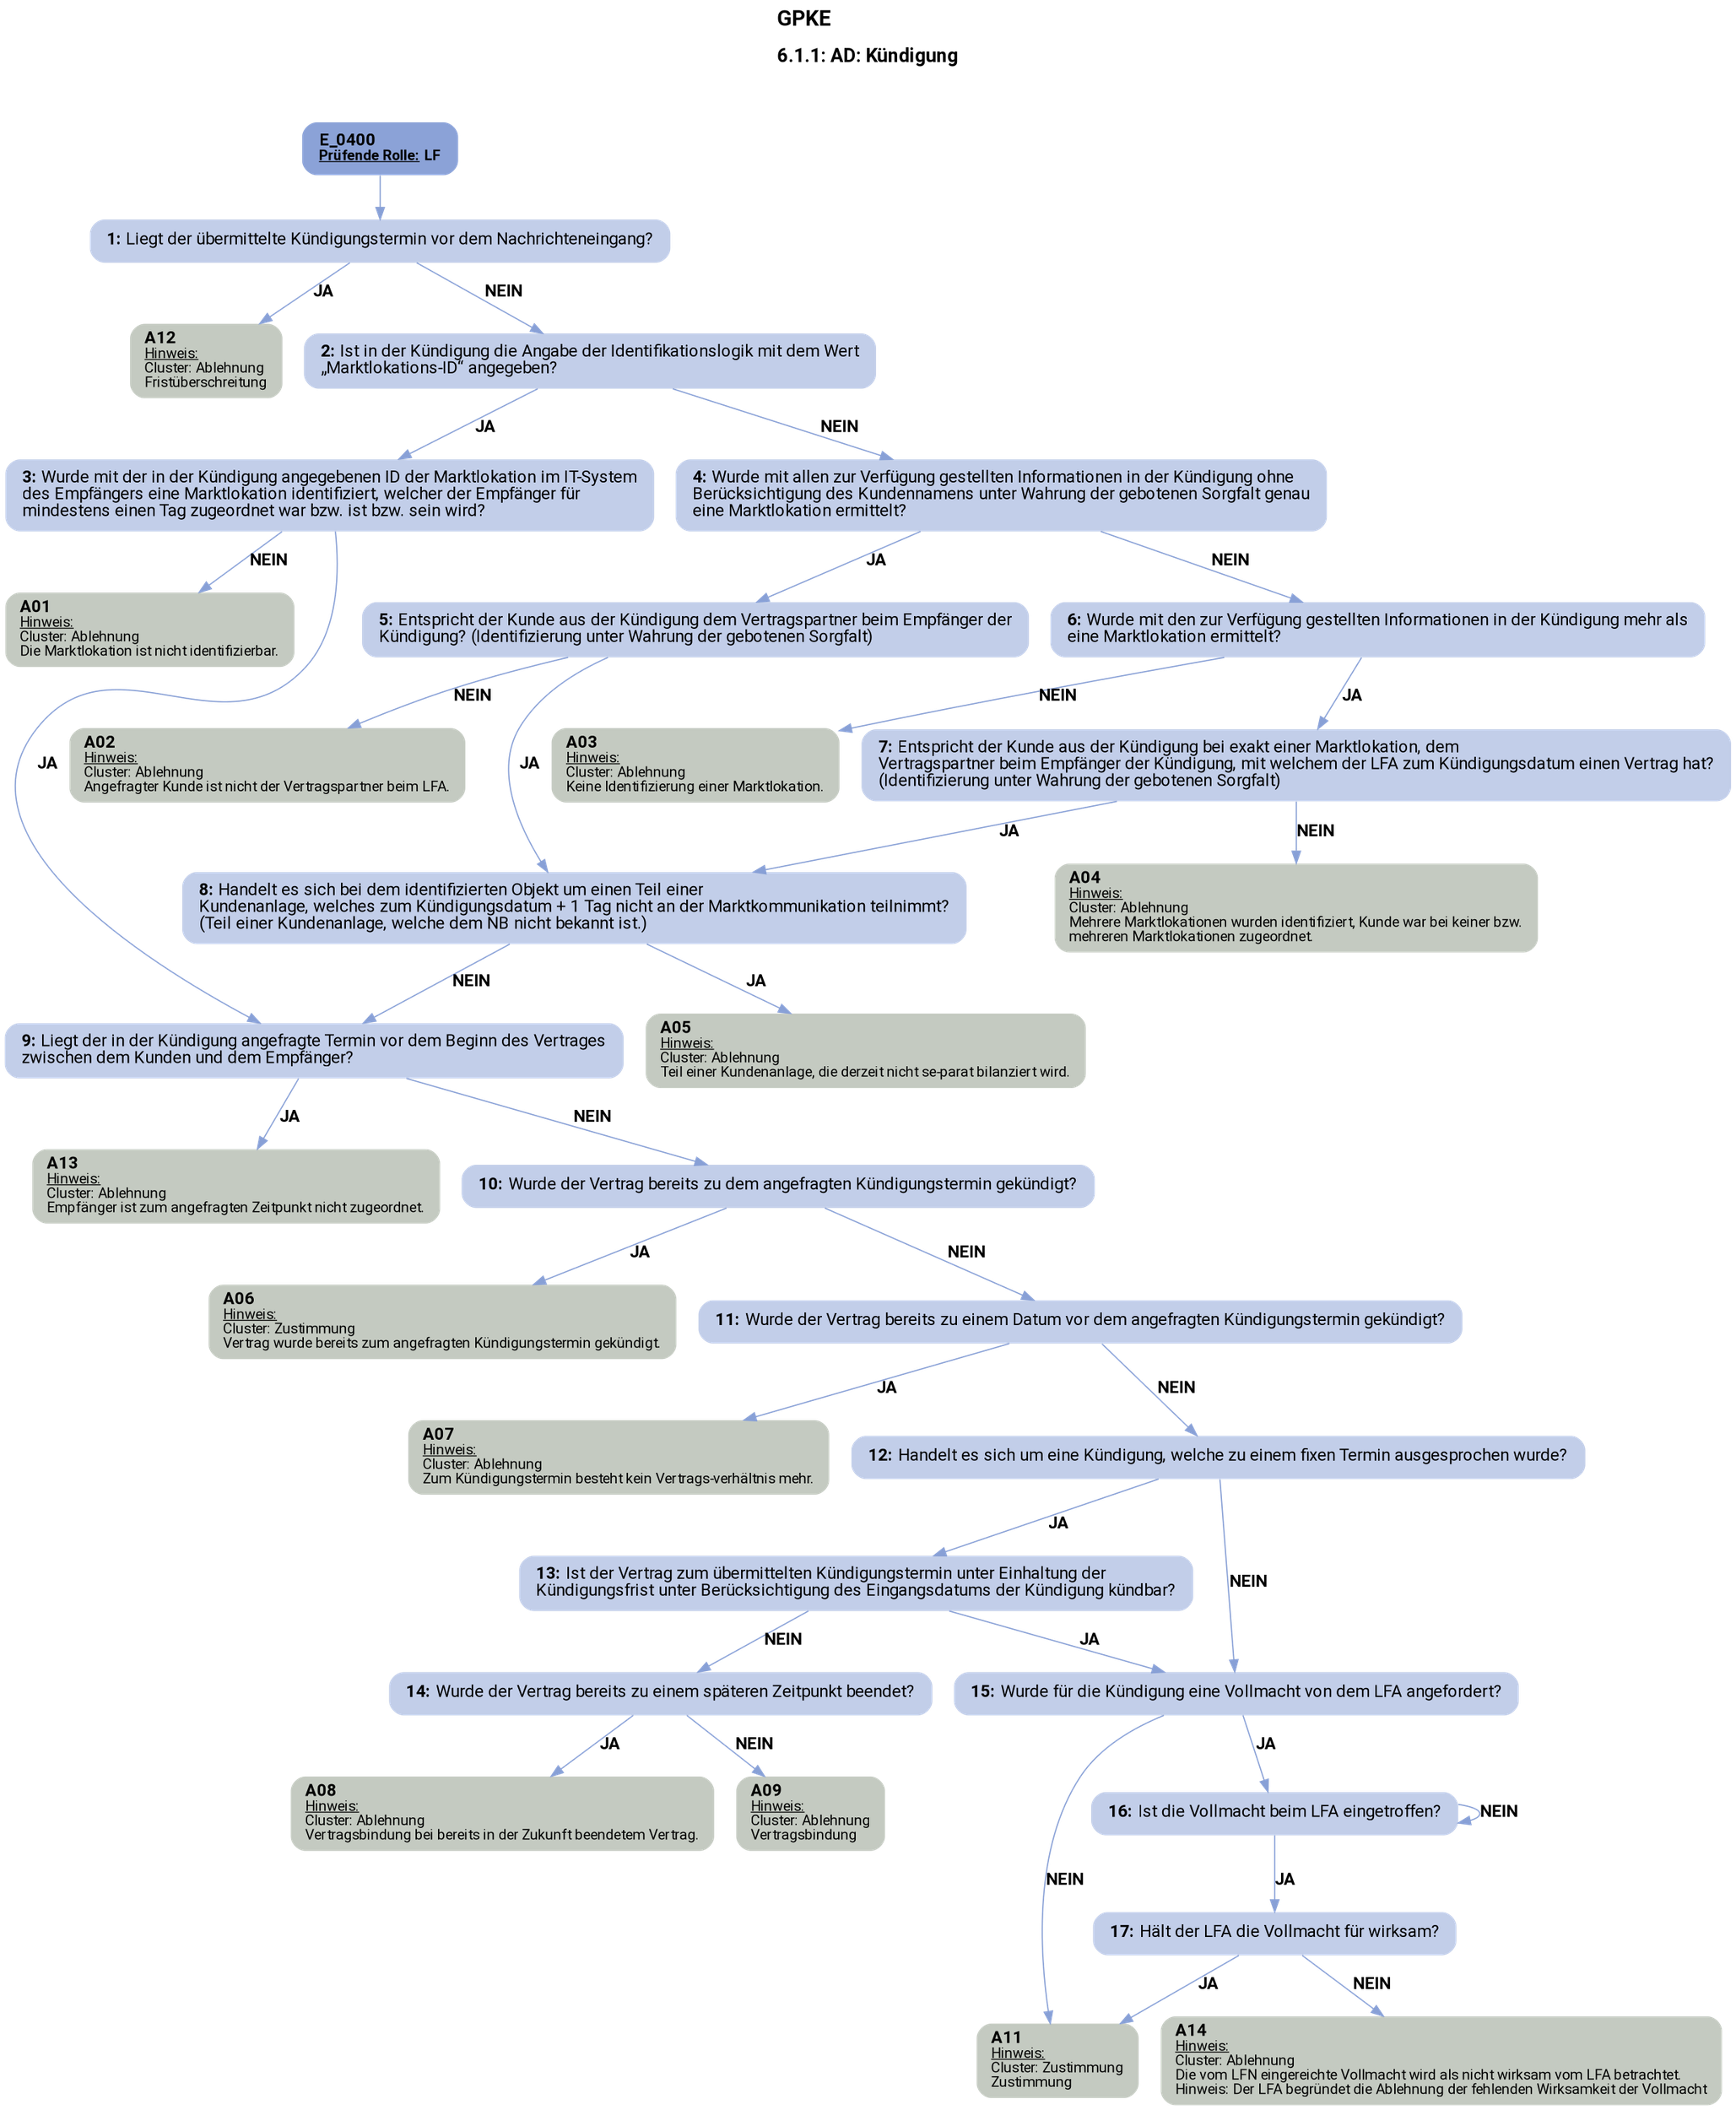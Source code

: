 digraph D {
    labelloc="t";
    label=<<B><FONT POINT-SIZE="18">GPKE</FONT></B><BR align="left"/><BR/><B><FONT POINT-SIZE="16">6.1.1: AD: Kündigung</FONT></B><BR align="left"/><BR/><BR/><BR/>>;
    ratio="compress";
    concentrate=true;
    pack=true;
    rankdir=TB;
    packmode="array";
    size="20,20";
    "Start" [margin="0.2,0.12", shape=box, style="filled,rounded", penwidth=0.0, fillcolor="#8ba2d7", label=<<B>E_0400</B><BR align="left"/><FONT point-size="12"><B><U>Prüfende Rolle:</U> LF</B></FONT><BR align="center"/>>, fontname="Roboto, sans-serif"];
    "1" [margin="0.2,0.12", shape=box, style="filled,rounded", penwidth=0.0, fillcolor="#c2cee9", label=<<B>1: </B>Liegt der übermittelte Kündigungstermin vor dem Nachrichteneingang?<BR align="left"/>>, fontname="Roboto, sans-serif"];
    "A12" [margin="0.17,0.08", shape=box, style="filled,rounded", penwidth=0.0, fillcolor="#c4cac1", label=<<B>A12</B><BR align="left"/><FONT point-size="12"><U>Hinweis:</U><BR align="left"/>Cluster: Ablehnung<BR align="left"/>Fristüberschreitung<BR align="left"/></FONT>>, fontname="Roboto, sans-serif"];
    "2" [margin="0.2,0.12", shape=box, style="filled,rounded", penwidth=0.0, fillcolor="#c2cee9", label=<<B>2: </B>Ist in der Kündigung die Angabe der Identifikationslogik mit dem Wert<BR align="left"/>„Marktlokations-ID“ angegeben?<BR align="left"/>>, fontname="Roboto, sans-serif"];
    "3" [margin="0.2,0.12", shape=box, style="filled,rounded", penwidth=0.0, fillcolor="#c2cee9", label=<<B>3: </B>Wurde mit der in der Kündigung angegebenen ID der Marktlokation im IT-System<BR align="left"/>des Empfängers eine Marktlokation identifiziert, welcher der Empfänger für<BR align="left"/>mindestens einen Tag zugeordnet war bzw. ist bzw. sein wird?<BR align="left"/>>, fontname="Roboto, sans-serif"];
    "A01" [margin="0.17,0.08", shape=box, style="filled,rounded", penwidth=0.0, fillcolor="#c4cac1", label=<<B>A01</B><BR align="left"/><FONT point-size="12"><U>Hinweis:</U><BR align="left"/>Cluster: Ablehnung<BR align="left"/>Die Marktlokation ist nicht identifizierbar.<BR align="left"/></FONT>>, fontname="Roboto, sans-serif"];
    "4" [margin="0.2,0.12", shape=box, style="filled,rounded", penwidth=0.0, fillcolor="#c2cee9", label=<<B>4: </B>Wurde mit allen zur Verfügung gestellten Informationen in der Kündigung ohne<BR align="left"/>Berücksichtigung des Kundennamens unter Wahrung der gebotenen Sorgfalt genau<BR align="left"/>eine Marktlokation ermittelt?<BR align="left"/>>, fontname="Roboto, sans-serif"];
    "5" [margin="0.2,0.12", shape=box, style="filled,rounded", penwidth=0.0, fillcolor="#c2cee9", label=<<B>5: </B>Entspricht der Kunde aus der Kündigung dem Vertragspartner beim Empfänger der<BR align="left"/>Kündigung? (Identifizierung unter Wahrung der gebotenen Sorgfalt)<BR align="left"/>>, fontname="Roboto, sans-serif"];
    "A02" [margin="0.17,0.08", shape=box, style="filled,rounded", penwidth=0.0, fillcolor="#c4cac1", label=<<B>A02</B><BR align="left"/><FONT point-size="12"><U>Hinweis:</U><BR align="left"/>Cluster: Ablehnung<BR align="left"/>Angefragter Kunde ist nicht der Vertragspartner beim LFA.<BR align="left"/></FONT>>, fontname="Roboto, sans-serif"];
    "6" [margin="0.2,0.12", shape=box, style="filled,rounded", penwidth=0.0, fillcolor="#c2cee9", label=<<B>6: </B>Wurde mit den zur Verfügung gestellten Informationen in der Kündigung mehr als<BR align="left"/>eine Marktlokation ermittelt?<BR align="left"/>>, fontname="Roboto, sans-serif"];
    "A03" [margin="0.17,0.08", shape=box, style="filled,rounded", penwidth=0.0, fillcolor="#c4cac1", label=<<B>A03</B><BR align="left"/><FONT point-size="12"><U>Hinweis:</U><BR align="left"/>Cluster: Ablehnung<BR align="left"/>Keine Identifizierung einer Marktlokation.<BR align="left"/></FONT>>, fontname="Roboto, sans-serif"];
    "7" [margin="0.2,0.12", shape=box, style="filled,rounded", penwidth=0.0, fillcolor="#c2cee9", label=<<B>7: </B>Entspricht der Kunde aus der Kündigung bei exakt einer Marktlokation, dem<BR align="left"/>Vertragspartner beim Empfänger der Kündigung, mit welchem der LFA zum Kündigungsdatum einen Vertrag hat?<BR align="left"/>(Identifizierung unter Wahrung der gebotenen Sorgfalt)<BR align="left"/>>, fontname="Roboto, sans-serif"];
    "A04" [margin="0.17,0.08", shape=box, style="filled,rounded", penwidth=0.0, fillcolor="#c4cac1", label=<<B>A04</B><BR align="left"/><FONT point-size="12"><U>Hinweis:</U><BR align="left"/>Cluster: Ablehnung<BR align="left"/>Mehrere Marktlokationen wurden identifiziert, Kunde war bei keiner bzw.<BR align="left"/>mehreren Marktlokationen zugeordnet.<BR align="left"/></FONT>>, fontname="Roboto, sans-serif"];
    "8" [margin="0.2,0.12", shape=box, style="filled,rounded", penwidth=0.0, fillcolor="#c2cee9", label=<<B>8: </B>Handelt es sich bei dem identifizierten Objekt um einen Teil einer<BR align="left"/>Kundenanlage, welches zum Kündigungsdatum + 1 Tag nicht an der Marktkommunikation teilnimmt?<BR align="left"/>(Teil einer Kundenanlage, welche dem NB nicht bekannt ist.)<BR align="left"/>>, fontname="Roboto, sans-serif"];
    "A05" [margin="0.17,0.08", shape=box, style="filled,rounded", penwidth=0.0, fillcolor="#c4cac1", label=<<B>A05</B><BR align="left"/><FONT point-size="12"><U>Hinweis:</U><BR align="left"/>Cluster: Ablehnung<BR align="left"/>Teil einer Kundenanlage, die derzeit nicht se-parat bilanziert wird.<BR align="left"/></FONT>>, fontname="Roboto, sans-serif"];
    "9" [margin="0.2,0.12", shape=box, style="filled,rounded", penwidth=0.0, fillcolor="#c2cee9", label=<<B>9: </B>Liegt der in der Kündigung angefragte Termin vor dem Beginn des Vertrages<BR align="left"/>zwischen dem Kunden und dem Empfänger?<BR align="left"/>>, fontname="Roboto, sans-serif"];
    "A13" [margin="0.17,0.08", shape=box, style="filled,rounded", penwidth=0.0, fillcolor="#c4cac1", label=<<B>A13</B><BR align="left"/><FONT point-size="12"><U>Hinweis:</U><BR align="left"/>Cluster: Ablehnung<BR align="left"/>Empfänger ist zum angefragten Zeitpunkt nicht zugeordnet.<BR align="left"/></FONT>>, fontname="Roboto, sans-serif"];
    "10" [margin="0.2,0.12", shape=box, style="filled,rounded", penwidth=0.0, fillcolor="#c2cee9", label=<<B>10: </B>Wurde der Vertrag bereits zu dem angefragten Kündigungstermin gekündigt?<BR align="left"/>>, fontname="Roboto, sans-serif"];
    "A06" [margin="0.17,0.08", shape=box, style="filled,rounded", penwidth=0.0, fillcolor="#c4cac1", label=<<B>A06</B><BR align="left"/><FONT point-size="12"><U>Hinweis:</U><BR align="left"/>Cluster: Zustimmung<BR align="left"/>Vertrag wurde bereits zum angefragten Kündigungstermin gekündigt.<BR align="left"/></FONT>>, fontname="Roboto, sans-serif"];
    "11" [margin="0.2,0.12", shape=box, style="filled,rounded", penwidth=0.0, fillcolor="#c2cee9", label=<<B>11: </B>Wurde der Vertrag bereits zu einem Datum vor dem angefragten Kündigungstermin gekündigt?<BR align="left"/>>, fontname="Roboto, sans-serif"];
    "A07" [margin="0.17,0.08", shape=box, style="filled,rounded", penwidth=0.0, fillcolor="#c4cac1", label=<<B>A07</B><BR align="left"/><FONT point-size="12"><U>Hinweis:</U><BR align="left"/>Cluster: Ablehnung<BR align="left"/>Zum Kündigungstermin besteht kein Vertrags-verhältnis mehr.<BR align="left"/></FONT>>, fontname="Roboto, sans-serif"];
    "12" [margin="0.2,0.12", shape=box, style="filled,rounded", penwidth=0.0, fillcolor="#c2cee9", label=<<B>12: </B>Handelt es sich um eine Kündigung, welche zu einem fixen Termin ausgesprochen wurde?<BR align="left"/>>, fontname="Roboto, sans-serif"];
    "13" [margin="0.2,0.12", shape=box, style="filled,rounded", penwidth=0.0, fillcolor="#c2cee9", label=<<B>13: </B>Ist der Vertrag zum übermittelten Kündigungstermin unter Einhaltung der<BR align="left"/>Kündigungsfrist unter Berücksichtigung des Eingangsdatums der Kündigung kündbar?<BR align="left"/>>, fontname="Roboto, sans-serif"];
    "14" [margin="0.2,0.12", shape=box, style="filled,rounded", penwidth=0.0, fillcolor="#c2cee9", label=<<B>14: </B>Wurde der Vertrag bereits zu einem späteren Zeitpunkt beendet?<BR align="left"/>>, fontname="Roboto, sans-serif"];
    "A08" [margin="0.17,0.08", shape=box, style="filled,rounded", penwidth=0.0, fillcolor="#c4cac1", label=<<B>A08</B><BR align="left"/><FONT point-size="12"><U>Hinweis:</U><BR align="left"/>Cluster: Ablehnung<BR align="left"/>Vertragsbindung bei bereits in der Zukunft beendetem Vertrag.<BR align="left"/></FONT>>, fontname="Roboto, sans-serif"];
    "A09" [margin="0.17,0.08", shape=box, style="filled,rounded", penwidth=0.0, fillcolor="#c4cac1", label=<<B>A09</B><BR align="left"/><FONT point-size="12"><U>Hinweis:</U><BR align="left"/>Cluster: Ablehnung<BR align="left"/>Vertragsbindung<BR align="left"/></FONT>>, fontname="Roboto, sans-serif"];
    "15" [margin="0.2,0.12", shape=box, style="filled,rounded", penwidth=0.0, fillcolor="#c2cee9", label=<<B>15: </B>Wurde für die Kündigung eine Vollmacht von dem LFA angefordert?<BR align="left"/>>, fontname="Roboto, sans-serif"];
    "A11" [margin="0.17,0.08", shape=box, style="filled,rounded", penwidth=0.0, fillcolor="#c4cac1", label=<<B>A11</B><BR align="left"/><FONT point-size="12"><U>Hinweis:</U><BR align="left"/>Cluster: Zustimmung<BR align="left"/>Zustimmung<BR align="left"/></FONT>>, fontname="Roboto, sans-serif"];
    "16" [margin="0.2,0.12", shape=box, style="filled,rounded", penwidth=0.0, fillcolor="#c2cee9", label=<<B>16: </B>Ist die Vollmacht beim LFA eingetroffen?<BR align="left"/>>, fontname="Roboto, sans-serif"];
    "17" [margin="0.2,0.12", shape=box, style="filled,rounded", penwidth=0.0, fillcolor="#c2cee9", label=<<B>17: </B>Hält der LFA die Vollmacht für wirksam?<BR align="left"/>>, fontname="Roboto, sans-serif"];
    "A14" [margin="0.17,0.08", shape=box, style="filled,rounded", penwidth=0.0, fillcolor="#c4cac1", label=<<B>A14</B><BR align="left"/><FONT point-size="12"><U>Hinweis:</U><BR align="left"/>Cluster: Ablehnung<BR align="left"/>Die vom LFN eingereichte Vollmacht wird als nicht wirksam vom LFA betrachtet.<BR align="left"/>Hinweis: Der LFA begründet die Ablehnung der fehlenden Wirksamkeit der Vollmacht<BR align="left"/></FONT>>, fontname="Roboto, sans-serif"];

    "Start" -> "1" [color="#88a0d6"];
    "1" -> "A12" [label=<<B>JA</B>>, color="#88a0d6", fontname="Roboto, sans-serif"];
    "1" -> "2" [label=<<B>NEIN</B>>, color="#88a0d6", fontname="Roboto, sans-serif"];
    "2" -> "3" [label=<<B>JA</B>>, color="#88a0d6", fontname="Roboto, sans-serif"];
    "2" -> "4" [label=<<B>NEIN</B>>, color="#88a0d6", fontname="Roboto, sans-serif"];
    "3" -> "A01" [label=<<B>NEIN</B>>, color="#88a0d6", fontname="Roboto, sans-serif"];
    "3" -> "9" [label=<<B>JA</B>>, color="#88a0d6", fontname="Roboto, sans-serif"];
    "4" -> "6" [label=<<B>NEIN</B>>, color="#88a0d6", fontname="Roboto, sans-serif"];
    "4" -> "5" [label=<<B>JA</B>>, color="#88a0d6", fontname="Roboto, sans-serif"];
    "5" -> "A02" [label=<<B>NEIN</B>>, color="#88a0d6", fontname="Roboto, sans-serif"];
    "5" -> "8" [label=<<B>JA</B>>, color="#88a0d6", fontname="Roboto, sans-serif"];
    "6" -> "A03" [label=<<B>NEIN</B>>, color="#88a0d6", fontname="Roboto, sans-serif"];
    "6" -> "7" [label=<<B>JA</B>>, color="#88a0d6", fontname="Roboto, sans-serif"];
    "7" -> "A04" [label=<<B>NEIN</B>>, color="#88a0d6", fontname="Roboto, sans-serif"];
    "7" -> "8" [label=<<B>JA</B>>, color="#88a0d6", fontname="Roboto, sans-serif"];
    "8" -> "A05" [label=<<B>JA</B>>, color="#88a0d6", fontname="Roboto, sans-serif"];
    "8" -> "9" [label=<<B>NEIN</B>>, color="#88a0d6", fontname="Roboto, sans-serif"];
    "9" -> "A13" [label=<<B>JA</B>>, color="#88a0d6", fontname="Roboto, sans-serif"];
    "9" -> "10" [label=<<B>NEIN</B>>, color="#88a0d6", fontname="Roboto, sans-serif"];
    "10" -> "A06" [label=<<B>JA</B>>, color="#88a0d6", fontname="Roboto, sans-serif"];
    "10" -> "11" [label=<<B>NEIN</B>>, color="#88a0d6", fontname="Roboto, sans-serif"];
    "11" -> "A07" [label=<<B>JA</B>>, color="#88a0d6", fontname="Roboto, sans-serif"];
    "11" -> "12" [label=<<B>NEIN</B>>, color="#88a0d6", fontname="Roboto, sans-serif"];
    "12" -> "13" [label=<<B>JA</B>>, color="#88a0d6", fontname="Roboto, sans-serif"];
    "12" -> "15" [label=<<B>NEIN</B>>, color="#88a0d6", fontname="Roboto, sans-serif"];
    "13" -> "15" [label=<<B>JA</B>>, color="#88a0d6", fontname="Roboto, sans-serif"];
    "13" -> "14" [label=<<B>NEIN</B>>, color="#88a0d6", fontname="Roboto, sans-serif"];
    "14" -> "A08" [label=<<B>JA</B>>, color="#88a0d6", fontname="Roboto, sans-serif"];
    "14" -> "A09" [label=<<B>NEIN</B>>, color="#88a0d6", fontname="Roboto, sans-serif"];
    "15" -> "A11" [label=<<B>NEIN</B>>, color="#88a0d6", fontname="Roboto, sans-serif"];
    "15" -> "16" [label=<<B>JA</B>>, color="#88a0d6", fontname="Roboto, sans-serif"];
    "16" -> "17" [label=<<B>JA</B>>, color="#88a0d6", fontname="Roboto, sans-serif"];
    "16" -> "16" [label=<<B>NEIN</B>>, color="#88a0d6", fontname="Roboto, sans-serif"];
    "17" -> "A11" [label=<<B>JA</B>>, color="#88a0d6", fontname="Roboto, sans-serif"];
    "17" -> "A14" [label=<<B>NEIN</B>>, color="#88a0d6", fontname="Roboto, sans-serif"];

    bgcolor="transparent";
fontname="Roboto, sans-serif";
}